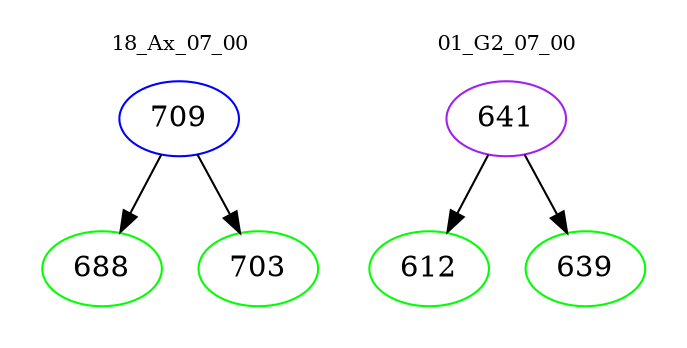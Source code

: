 digraph{
subgraph cluster_0 {
color = white
label = "18_Ax_07_00";
fontsize=10;
T0_709 [label="709", color="blue"]
T0_709 -> T0_688 [color="black"]
T0_688 [label="688", color="green"]
T0_709 -> T0_703 [color="black"]
T0_703 [label="703", color="green"]
}
subgraph cluster_1 {
color = white
label = "01_G2_07_00";
fontsize=10;
T1_641 [label="641", color="purple"]
T1_641 -> T1_612 [color="black"]
T1_612 [label="612", color="green"]
T1_641 -> T1_639 [color="black"]
T1_639 [label="639", color="green"]
}
}
